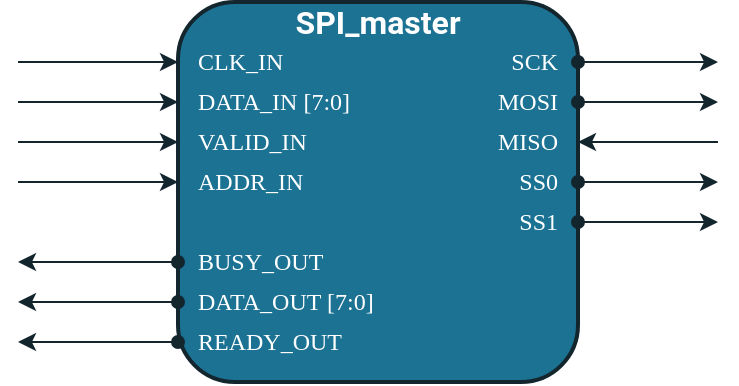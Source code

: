 <mxfile version="12.9.3" type="device"><diagram id="nhHK-6aPTGBWKcjFjLBu" name="Page-1"><mxGraphModel dx="552" dy="326" grid="1" gridSize="10" guides="1" tooltips="1" connect="1" arrows="1" fold="1" page="1" pageScale="1" pageWidth="1920" pageHeight="1200" math="0" shadow="0" extFonts="Poppins^https://fonts.googleapis.com/css?family=Poppins|Roboto^https://fonts.googleapis.com/css?family=Roboto"><root><mxCell id="0"/><mxCell id="1" parent="0"/><mxCell id="78B5cLITnFpxrMVBJPTy-1" value="" style="rounded=1;whiteSpace=wrap;html=1;fontFamily=Poppins;fillColor=#1C7293;strokeColor=#13262E;strokeWidth=2;" parent="1" vertex="1"><mxGeometry x="400" y="260" width="200" height="190" as="geometry"/></mxCell><mxCell id="78B5cLITnFpxrMVBJPTy-8" style="edgeStyle=orthogonalEdgeStyle;rounded=0;orthogonalLoop=1;jettySize=auto;html=1;startArrow=oval;startFill=1;jumpSize=6;strokeColor=#13262E;" parent="1" source="78B5cLITnFpxrMVBJPTy-2" edge="1"><mxGeometry relative="1" as="geometry"><mxPoint x="670" y="290" as="targetPoint"/></mxGeometry></mxCell><mxCell id="78B5cLITnFpxrMVBJPTy-9" style="edgeStyle=orthogonalEdgeStyle;rounded=0;orthogonalLoop=1;jettySize=auto;html=1;startArrow=oval;startFill=1;jumpSize=6;strokeColor=#13262E;" parent="1" source="78B5cLITnFpxrMVBJPTy-3" edge="1"><mxGeometry relative="1" as="geometry"><mxPoint x="670" y="310" as="targetPoint"/></mxGeometry></mxCell><mxCell id="78B5cLITnFpxrMVBJPTy-10" style="edgeStyle=orthogonalEdgeStyle;rounded=0;orthogonalLoop=1;jettySize=auto;html=1;startArrow=classic;startFill=1;endArrow=none;endFill=0;strokeColor=#13262E;" parent="1" source="78B5cLITnFpxrMVBJPTy-4" edge="1"><mxGeometry relative="1" as="geometry"><mxPoint x="670" y="330" as="targetPoint"/></mxGeometry></mxCell><mxCell id="78B5cLITnFpxrMVBJPTy-11" style="edgeStyle=orthogonalEdgeStyle;rounded=0;orthogonalLoop=1;jettySize=auto;html=1;startArrow=oval;startFill=1;jumpSize=6;strokeColor=#13262E;" parent="1" source="78B5cLITnFpxrMVBJPTy-5" edge="1"><mxGeometry relative="1" as="geometry"><mxPoint x="670" y="350" as="targetPoint"/></mxGeometry></mxCell><mxCell id="78B5cLITnFpxrMVBJPTy-12" style="edgeStyle=orthogonalEdgeStyle;rounded=0;orthogonalLoop=1;jettySize=auto;html=1;startArrow=oval;startFill=1;exitX=1;exitY=0.5;exitDx=0;exitDy=0;jumpSize=6;strokeColor=#13262E;" parent="1" source="78B5cLITnFpxrMVBJPTy-6" edge="1"><mxGeometry relative="1" as="geometry"><mxPoint x="670" y="370" as="targetPoint"/><Array as="points"><mxPoint x="630" y="370"/><mxPoint x="630" y="370"/></Array></mxGeometry></mxCell><mxCell id="78B5cLITnFpxrMVBJPTy-23" style="edgeStyle=orthogonalEdgeStyle;rounded=0;orthogonalLoop=1;jettySize=auto;html=1;startArrow=classic;startFill=1;endArrow=none;endFill=0;strokeColor=#13262E;" parent="1" source="78B5cLITnFpxrMVBJPTy-13" edge="1"><mxGeometry relative="1" as="geometry"><mxPoint x="320.0" y="310" as="targetPoint"/></mxGeometry></mxCell><mxCell id="78B5cLITnFpxrMVBJPTy-13" value="DATA_IN [7:0]" style="text;html=1;strokeColor=none;fillColor=none;align=left;verticalAlign=middle;whiteSpace=wrap;rounded=0;spacing=0;spacingLeft=10;fontFamily=Poppins;fontColor=#FFFFFF;" parent="1" vertex="1"><mxGeometry x="400" y="300" width="120" height="20" as="geometry"/></mxCell><mxCell id="78B5cLITnFpxrMVBJPTy-26" style="edgeStyle=orthogonalEdgeStyle;rounded=0;orthogonalLoop=1;jettySize=auto;html=1;startArrow=oval;startFill=1;endArrow=classic;endFill=1;strokeColor=#13262E;" parent="1" source="78B5cLITnFpxrMVBJPTy-14" edge="1"><mxGeometry relative="1" as="geometry"><mxPoint x="320" y="410" as="targetPoint"/></mxGeometry></mxCell><mxCell id="78B5cLITnFpxrMVBJPTy-14" value="DATA_OUT [7:0]" style="text;html=1;strokeColor=none;fillColor=none;align=left;verticalAlign=middle;whiteSpace=wrap;rounded=0;spacing=0;spacingLeft=10;fontFamily=Poppins;fontColor=#FFFFFF;" parent="1" vertex="1"><mxGeometry x="400" y="400" width="120" height="20" as="geometry"/></mxCell><mxCell id="78B5cLITnFpxrMVBJPTy-24" style="edgeStyle=orthogonalEdgeStyle;rounded=0;orthogonalLoop=1;jettySize=auto;html=1;startArrow=classic;startFill=1;endArrow=none;endFill=0;strokeColor=#13262E;" parent="1" source="78B5cLITnFpxrMVBJPTy-15" edge="1"><mxGeometry relative="1" as="geometry"><mxPoint x="320.0" y="330" as="targetPoint"/></mxGeometry></mxCell><mxCell id="78B5cLITnFpxrMVBJPTy-15" value="VALID_IN" style="text;html=1;strokeColor=none;fillColor=none;align=left;verticalAlign=middle;whiteSpace=wrap;rounded=0;spacing=0;spacingLeft=10;fontFamily=Poppins;fontColor=#FFFFFF;" parent="1" vertex="1"><mxGeometry x="400" y="320" width="120" height="20" as="geometry"/></mxCell><mxCell id="78B5cLITnFpxrMVBJPTy-27" style="edgeStyle=orthogonalEdgeStyle;rounded=0;orthogonalLoop=1;jettySize=auto;html=1;startArrow=oval;startFill=1;endArrow=classic;endFill=1;strokeColor=#13262E;" parent="1" source="78B5cLITnFpxrMVBJPTy-17" edge="1"><mxGeometry relative="1" as="geometry"><mxPoint x="320" y="430" as="targetPoint"/></mxGeometry></mxCell><mxCell id="78B5cLITnFpxrMVBJPTy-17" value="READY_OUT" style="text;html=1;strokeColor=none;fillColor=none;align=left;verticalAlign=middle;whiteSpace=wrap;rounded=0;spacing=0;spacingLeft=10;fontFamily=Poppins;fontColor=#FFFFFF;" parent="1" vertex="1"><mxGeometry x="400" y="420" width="120" height="20" as="geometry"/></mxCell><mxCell id="78B5cLITnFpxrMVBJPTy-22" value="" style="edgeStyle=orthogonalEdgeStyle;rounded=0;orthogonalLoop=1;jettySize=auto;html=1;startArrow=classic;startFill=1;endArrow=none;endFill=0;strokeColor=#13262E;" parent="1" source="78B5cLITnFpxrMVBJPTy-19" edge="1"><mxGeometry relative="1" as="geometry"><mxPoint x="320.0" y="290" as="targetPoint"/></mxGeometry></mxCell><mxCell id="78B5cLITnFpxrMVBJPTy-19" value="CLK_IN" style="text;html=1;strokeColor=none;fillColor=none;align=left;verticalAlign=middle;whiteSpace=wrap;rounded=0;spacing=0;spacingLeft=10;fontFamily=Poppins;fontColor=#FFFFFF;" parent="1" vertex="1"><mxGeometry x="400" y="280" width="120" height="20" as="geometry"/></mxCell><mxCell id="78B5cLITnFpxrMVBJPTy-28" value="&lt;font style=&quot;font-size: 16px;&quot;&gt;SPI_master&lt;/font&gt;" style="text;html=1;strokeColor=none;fillColor=none;align=center;verticalAlign=middle;whiteSpace=wrap;rounded=0;fontFamily=Roboto;FType=g;fontStyle=1;fontColor=#FFFFFF;fontSize=16;" parent="1" vertex="1"><mxGeometry x="480" y="260" width="40" height="20" as="geometry"/></mxCell><mxCell id="78quYN0EeJIIFZ-AnbFK-2" style="edgeStyle=orthogonalEdgeStyle;rounded=0;orthogonalLoop=1;jettySize=auto;html=1;startArrow=oval;startFill=1;strokeColor=#13262E;" parent="1" source="78quYN0EeJIIFZ-AnbFK-1" edge="1"><mxGeometry relative="1" as="geometry"><mxPoint x="320" y="390" as="targetPoint"/></mxGeometry></mxCell><mxCell id="78quYN0EeJIIFZ-AnbFK-1" value="BUSY_OUT" style="text;html=1;strokeColor=none;fillColor=none;align=left;verticalAlign=middle;whiteSpace=wrap;rounded=0;spacing=0;spacingLeft=10;fontFamily=Poppins;fontColor=#FFFFFF;" parent="1" vertex="1"><mxGeometry x="400" y="380" width="120" height="20" as="geometry"/></mxCell><mxCell id="DBGmEGOZR2D5DWGHPihV-2" style="edgeStyle=orthogonalEdgeStyle;rounded=0;orthogonalLoop=1;jettySize=auto;html=1;startArrow=classic;startFill=1;endArrow=none;endFill=0;strokeColor=#13262E;" edge="1" parent="1" source="DBGmEGOZR2D5DWGHPihV-1"><mxGeometry relative="1" as="geometry"><mxPoint x="320" y="350" as="targetPoint"/></mxGeometry></mxCell><mxCell id="DBGmEGOZR2D5DWGHPihV-1" value="ADDR_IN" style="text;html=1;strokeColor=none;fillColor=none;align=left;verticalAlign=middle;whiteSpace=wrap;rounded=0;spacing=0;spacingLeft=10;fontFamily=Poppins;fontColor=#FFFFFF;" vertex="1" parent="1"><mxGeometry x="400" y="340" width="120" height="20" as="geometry"/></mxCell><mxCell id="78B5cLITnFpxrMVBJPTy-2" value="SCK" style="text;html=1;strokeColor=none;fillColor=none;align=right;verticalAlign=middle;whiteSpace=wrap;rounded=0;spacing=0;spacingRight=10;fontFamily=Poppins;fontColor=#FFFFFF;" parent="1" vertex="1"><mxGeometry x="520" y="280" width="80" height="20" as="geometry"/></mxCell><mxCell id="78B5cLITnFpxrMVBJPTy-3" value="MOSI" style="text;html=1;strokeColor=none;fillColor=none;align=right;verticalAlign=middle;whiteSpace=wrap;rounded=0;spacing=0;spacingRight=10;fontFamily=Poppins;fontColor=#FFFFFF;" parent="1" vertex="1"><mxGeometry x="520" y="300" width="80" height="20" as="geometry"/></mxCell><mxCell id="78B5cLITnFpxrMVBJPTy-4" value="MISO" style="text;html=1;strokeColor=none;fillColor=none;align=right;verticalAlign=middle;whiteSpace=wrap;rounded=0;spacing=0;spacingRight=10;fontFamily=Poppins;fontColor=#FFFFFF;" parent="1" vertex="1"><mxGeometry x="520" y="320" width="80" height="20" as="geometry"/></mxCell><mxCell id="78B5cLITnFpxrMVBJPTy-5" value="SS0" style="text;html=1;strokeColor=none;fillColor=none;align=right;verticalAlign=middle;whiteSpace=wrap;rounded=0;spacing=0;spacingRight=10;fontFamily=Poppins;fontColor=#FFFFFF;" parent="1" vertex="1"><mxGeometry x="520" y="340" width="80" height="20" as="geometry"/></mxCell><mxCell id="78B5cLITnFpxrMVBJPTy-6" value="SS1" style="text;html=1;strokeColor=none;fillColor=none;align=right;verticalAlign=middle;whiteSpace=wrap;rounded=0;spacing=0;spacingRight=10;fontFamily=Poppins;fontColor=#FFFFFF;" parent="1" vertex="1"><mxGeometry x="520" y="360" width="80" height="20" as="geometry"/></mxCell></root></mxGraphModel></diagram></mxfile>